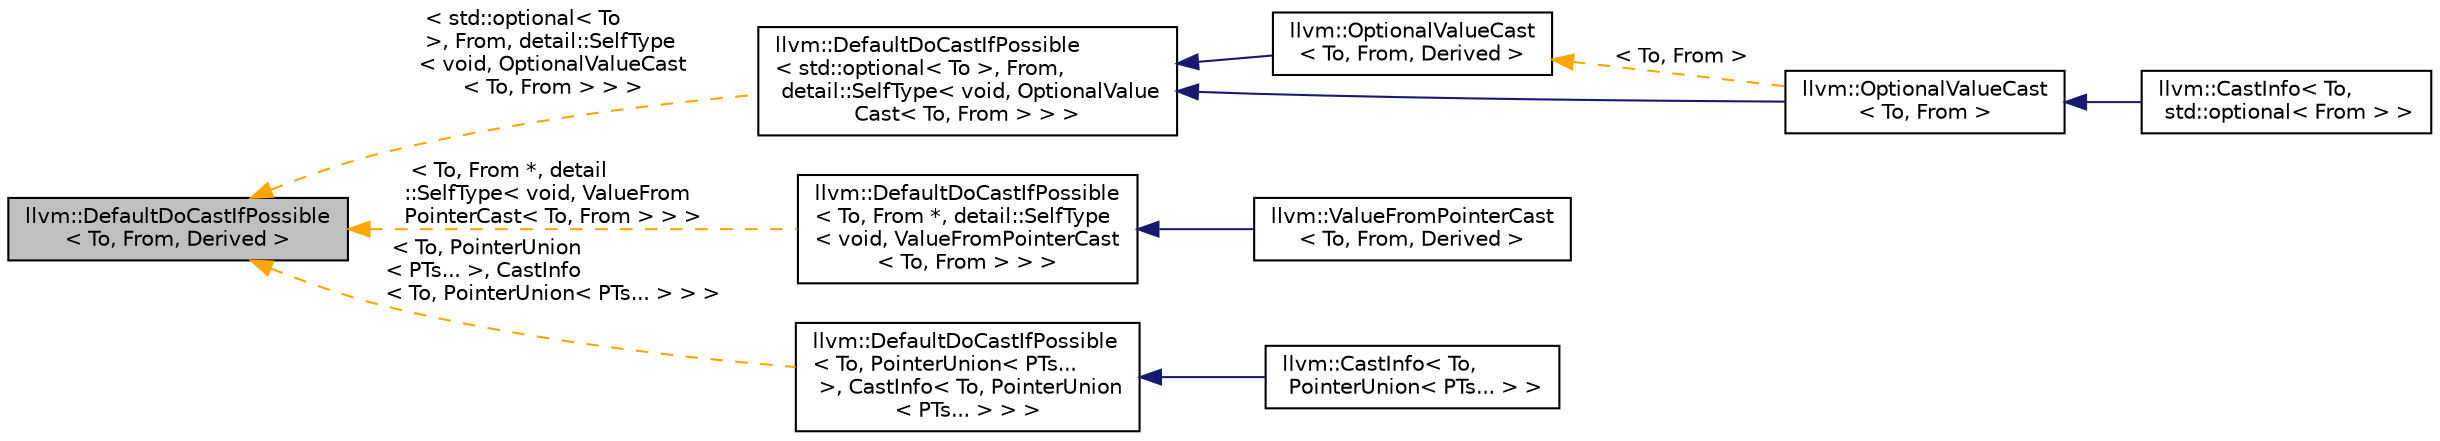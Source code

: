 digraph "llvm::DefaultDoCastIfPossible&lt; To, From, Derived &gt;"
{
 // LATEX_PDF_SIZE
  bgcolor="transparent";
  edge [fontname="Helvetica",fontsize="10",labelfontname="Helvetica",labelfontsize="10"];
  node [fontname="Helvetica",fontsize="10",shape=record];
  rankdir="LR";
  Node1 [label="llvm::DefaultDoCastIfPossible\l\< To, From, Derived \>",height=0.2,width=0.4,color="black", fillcolor="grey75", style="filled", fontcolor="black",tooltip="This cast trait just provides the default implementation of doCastIfPossible to make CastInfo special..."];
  Node1 -> Node2 [dir="back",color="orange",fontsize="10",style="dashed",label=" \< std::optional\< To\l \>, From, detail::SelfType\l\< void, OptionalValueCast\l\< To, From \> \> \>" ,fontname="Helvetica"];
  Node2 [label="llvm::DefaultDoCastIfPossible\l\< std::optional\< To \>, From,\l detail::SelfType\< void, OptionalValue\lCast\< To, From \> \> \>",height=0.2,width=0.4,color="black",URL="$structllvm_1_1DefaultDoCastIfPossible.html",tooltip=" "];
  Node2 -> Node3 [dir="back",color="midnightblue",fontsize="10",style="solid",fontname="Helvetica"];
  Node3 [label="llvm::OptionalValueCast\l\< To, From, Derived \>",height=0.2,width=0.4,color="black",URL="$structllvm_1_1OptionalValueCast.html",tooltip="This cast trait provides std::optional<T> casting."];
  Node3 -> Node4 [dir="back",color="orange",fontsize="10",style="dashed",label=" \< To, From \>" ,fontname="Helvetica"];
  Node4 [label="llvm::OptionalValueCast\l\< To, From \>",height=0.2,width=0.4,color="black",URL="$structllvm_1_1OptionalValueCast.html",tooltip=" "];
  Node4 -> Node5 [dir="back",color="midnightblue",fontsize="10",style="solid",fontname="Helvetica"];
  Node5 [label="llvm::CastInfo\< To,\l std::optional\< From \> \>",height=0.2,width=0.4,color="black",URL="$structllvm_1_1CastInfo_3_01To_00_01std_1_1optional_3_01From_01_4_01_4.html",tooltip="Provide a CastInfo specialized for std::optional<From>."];
  Node2 -> Node4 [dir="back",color="midnightblue",fontsize="10",style="solid",fontname="Helvetica"];
  Node1 -> Node6 [dir="back",color="orange",fontsize="10",style="dashed",label=" \< To, From *, detail\l::SelfType\< void, ValueFrom\lPointerCast\< To, From \> \> \>" ,fontname="Helvetica"];
  Node6 [label="llvm::DefaultDoCastIfPossible\l\< To, From *, detail::SelfType\l\< void, ValueFromPointerCast\l\< To, From \> \> \>",height=0.2,width=0.4,color="black",URL="$structllvm_1_1DefaultDoCastIfPossible.html",tooltip=" "];
  Node6 -> Node7 [dir="back",color="midnightblue",fontsize="10",style="solid",fontname="Helvetica"];
  Node7 [label="llvm::ValueFromPointerCast\l\< To, From, Derived \>",height=0.2,width=0.4,color="black",URL="$structllvm_1_1ValueFromPointerCast.html",tooltip="This cast trait provides casting for the specific case of casting to a value-typed object from a poin..."];
  Node1 -> Node8 [dir="back",color="orange",fontsize="10",style="dashed",label=" \< To, PointerUnion\l\< PTs... \>, CastInfo\l\< To, PointerUnion\< PTs... \> \> \>" ,fontname="Helvetica"];
  Node8 [label="llvm::DefaultDoCastIfPossible\l\< To, PointerUnion\< PTs...\l \>, CastInfo\< To, PointerUnion\l\< PTs... \> \> \>",height=0.2,width=0.4,color="black",URL="$structllvm_1_1DefaultDoCastIfPossible.html",tooltip=" "];
  Node8 -> Node9 [dir="back",color="midnightblue",fontsize="10",style="solid",fontname="Helvetica"];
  Node9 [label="llvm::CastInfo\< To,\l PointerUnion\< PTs... \> \>",height=0.2,width=0.4,color="black",URL="$structllvm_1_1CastInfo_3_01To_00_01PointerUnion_3_01PTs_8_8_8_01_4_01_4.html",tooltip=" "];
}
